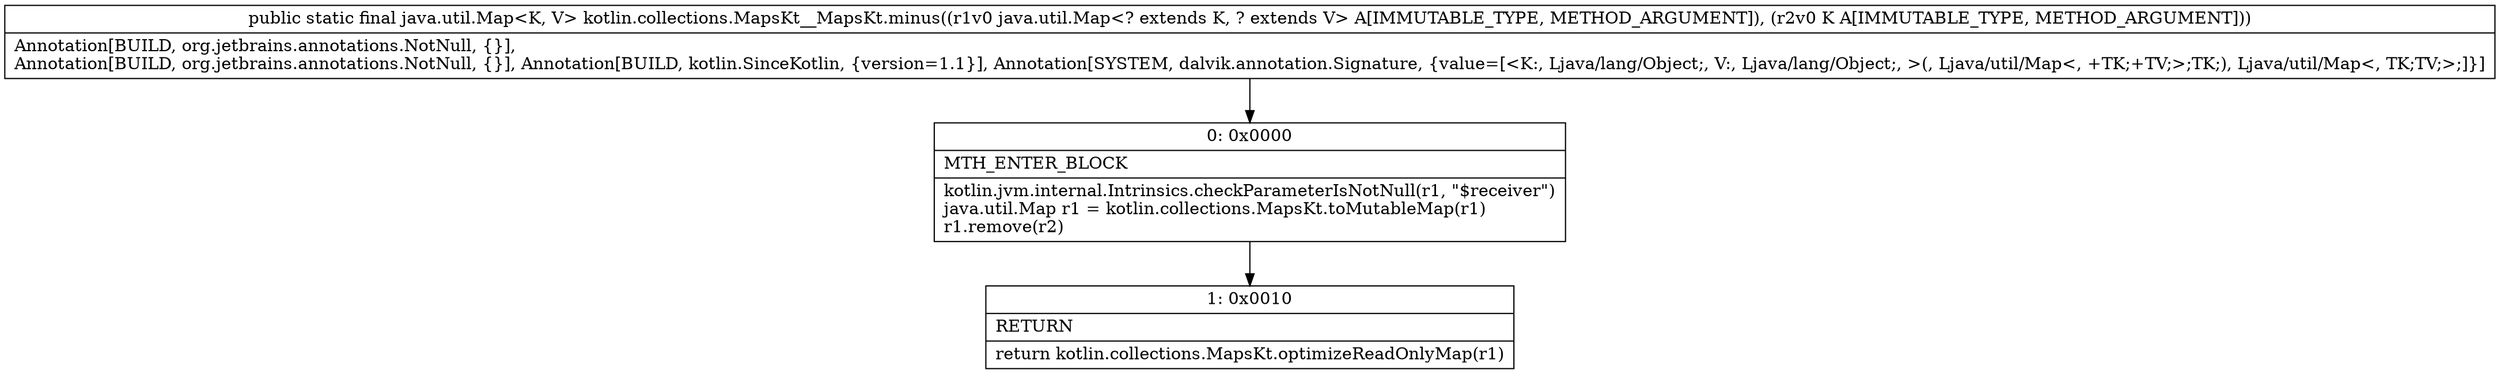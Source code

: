 digraph "CFG forkotlin.collections.MapsKt__MapsKt.minus(Ljava\/util\/Map;Ljava\/lang\/Object;)Ljava\/util\/Map;" {
Node_0 [shape=record,label="{0\:\ 0x0000|MTH_ENTER_BLOCK\l|kotlin.jvm.internal.Intrinsics.checkParameterIsNotNull(r1, \"$receiver\")\ljava.util.Map r1 = kotlin.collections.MapsKt.toMutableMap(r1)\lr1.remove(r2)\l}"];
Node_1 [shape=record,label="{1\:\ 0x0010|RETURN\l|return kotlin.collections.MapsKt.optimizeReadOnlyMap(r1)\l}"];
MethodNode[shape=record,label="{public static final java.util.Map\<K, V\> kotlin.collections.MapsKt__MapsKt.minus((r1v0 java.util.Map\<? extends K, ? extends V\> A[IMMUTABLE_TYPE, METHOD_ARGUMENT]), (r2v0 K A[IMMUTABLE_TYPE, METHOD_ARGUMENT]))  | Annotation[BUILD, org.jetbrains.annotations.NotNull, \{\}], \lAnnotation[BUILD, org.jetbrains.annotations.NotNull, \{\}], Annotation[BUILD, kotlin.SinceKotlin, \{version=1.1\}], Annotation[SYSTEM, dalvik.annotation.Signature, \{value=[\<K:, Ljava\/lang\/Object;, V:, Ljava\/lang\/Object;, \>(, Ljava\/util\/Map\<, +TK;+TV;\>;TK;), Ljava\/util\/Map\<, TK;TV;\>;]\}]\l}"];
MethodNode -> Node_0;
Node_0 -> Node_1;
}

